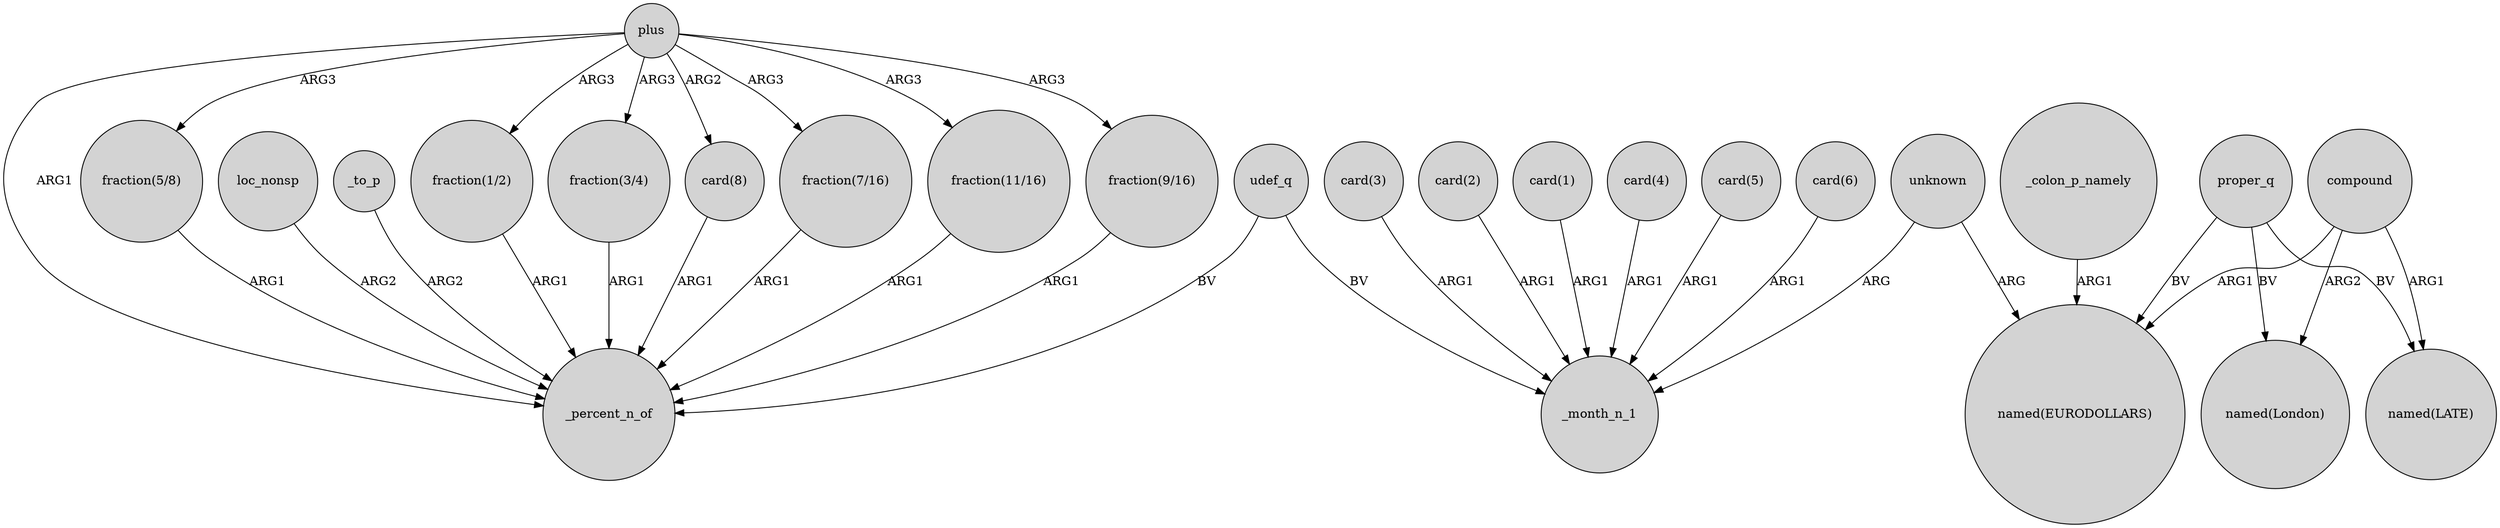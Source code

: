 digraph {
	node [shape=circle style=filled]
	plus -> "card(8)" [label=ARG2]
	plus -> "fraction(7/16)" [label=ARG3]
	"card(2)" -> _month_n_1 [label=ARG1]
	unknown -> "named(EURODOLLARS)" [label=ARG]
	"card(1)" -> _month_n_1 [label=ARG1]
	plus -> _percent_n_of [label=ARG1]
	"fraction(11/16)" -> _percent_n_of [label=ARG1]
	plus -> "fraction(9/16)" [label=ARG3]
	udef_q -> _month_n_1 [label=BV]
	compound -> "named(LATE)" [label=ARG1]
	proper_q -> "named(EURODOLLARS)" [label=BV]
	"fraction(9/16)" -> _percent_n_of [label=ARG1]
	"card(4)" -> _month_n_1 [label=ARG1]
	"fraction(5/8)" -> _percent_n_of [label=ARG1]
	plus -> "fraction(11/16)" [label=ARG3]
	unknown -> _month_n_1 [label=ARG]
	loc_nonsp -> _percent_n_of [label=ARG2]
	"card(5)" -> _month_n_1 [label=ARG1]
	compound -> "named(London)" [label=ARG2]
	_colon_p_namely -> "named(EURODOLLARS)" [label=ARG1]
	proper_q -> "named(London)" [label=BV]
	_to_p -> _percent_n_of [label=ARG2]
	plus -> "fraction(1/2)" [label=ARG3]
	compound -> "named(EURODOLLARS)" [label=ARG1]
	"fraction(1/2)" -> _percent_n_of [label=ARG1]
	"card(8)" -> _percent_n_of [label=ARG1]
	plus -> "fraction(5/8)" [label=ARG3]
	udef_q -> _percent_n_of [label=BV]
	"card(6)" -> _month_n_1 [label=ARG1]
	proper_q -> "named(LATE)" [label=BV]
	"fraction(7/16)" -> _percent_n_of [label=ARG1]
	"fraction(3/4)" -> _percent_n_of [label=ARG1]
	"card(3)" -> _month_n_1 [label=ARG1]
	plus -> "fraction(3/4)" [label=ARG3]
}
